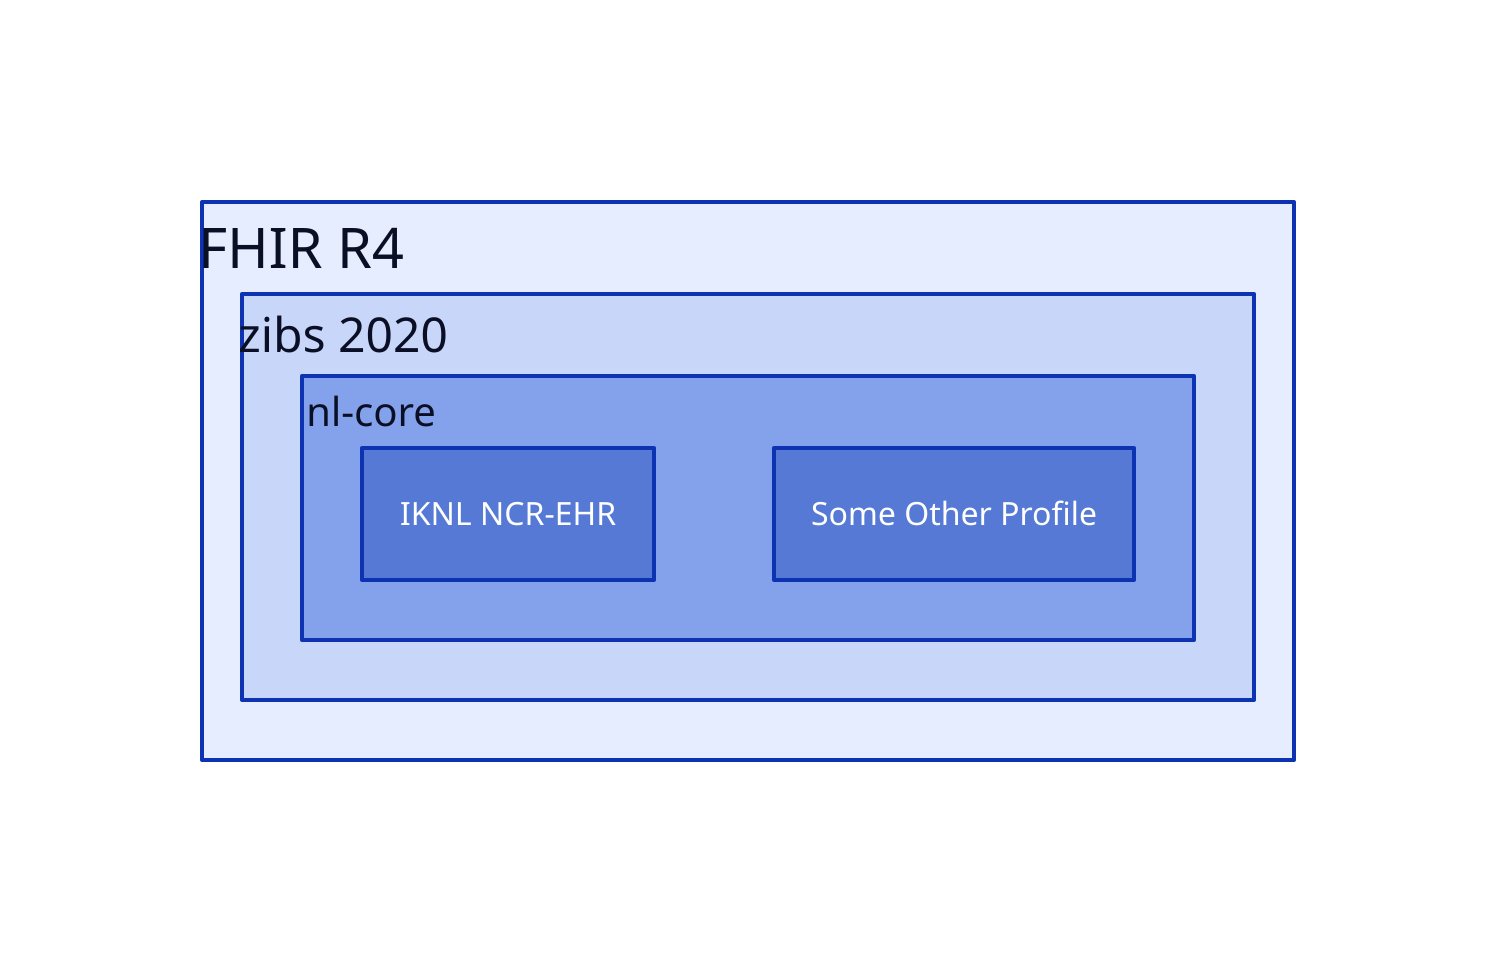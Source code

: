 FHIR R4: {
  shape: rectangle
  label.near: top-left
  style.fill: "#e6edff"
  zibs 2020: {
    shape: rectangle
    label.near: top-left
    style.fill: "#c8d6f9"
    nl-core: {
      shape: rectangle
      label.near: top-left
      style.fill: "#84a1ec"
      IKNL NCR-EHR: {
        shape: rectangle
        style.fill: "#5679d5"
        style.font-color: "#ffffff"
      }
      Some Other Profile: {
        shape: rectangle
        style.fill: "#5679d5"
        style.font-color: "#ffffff"
      }
    }
  }
}